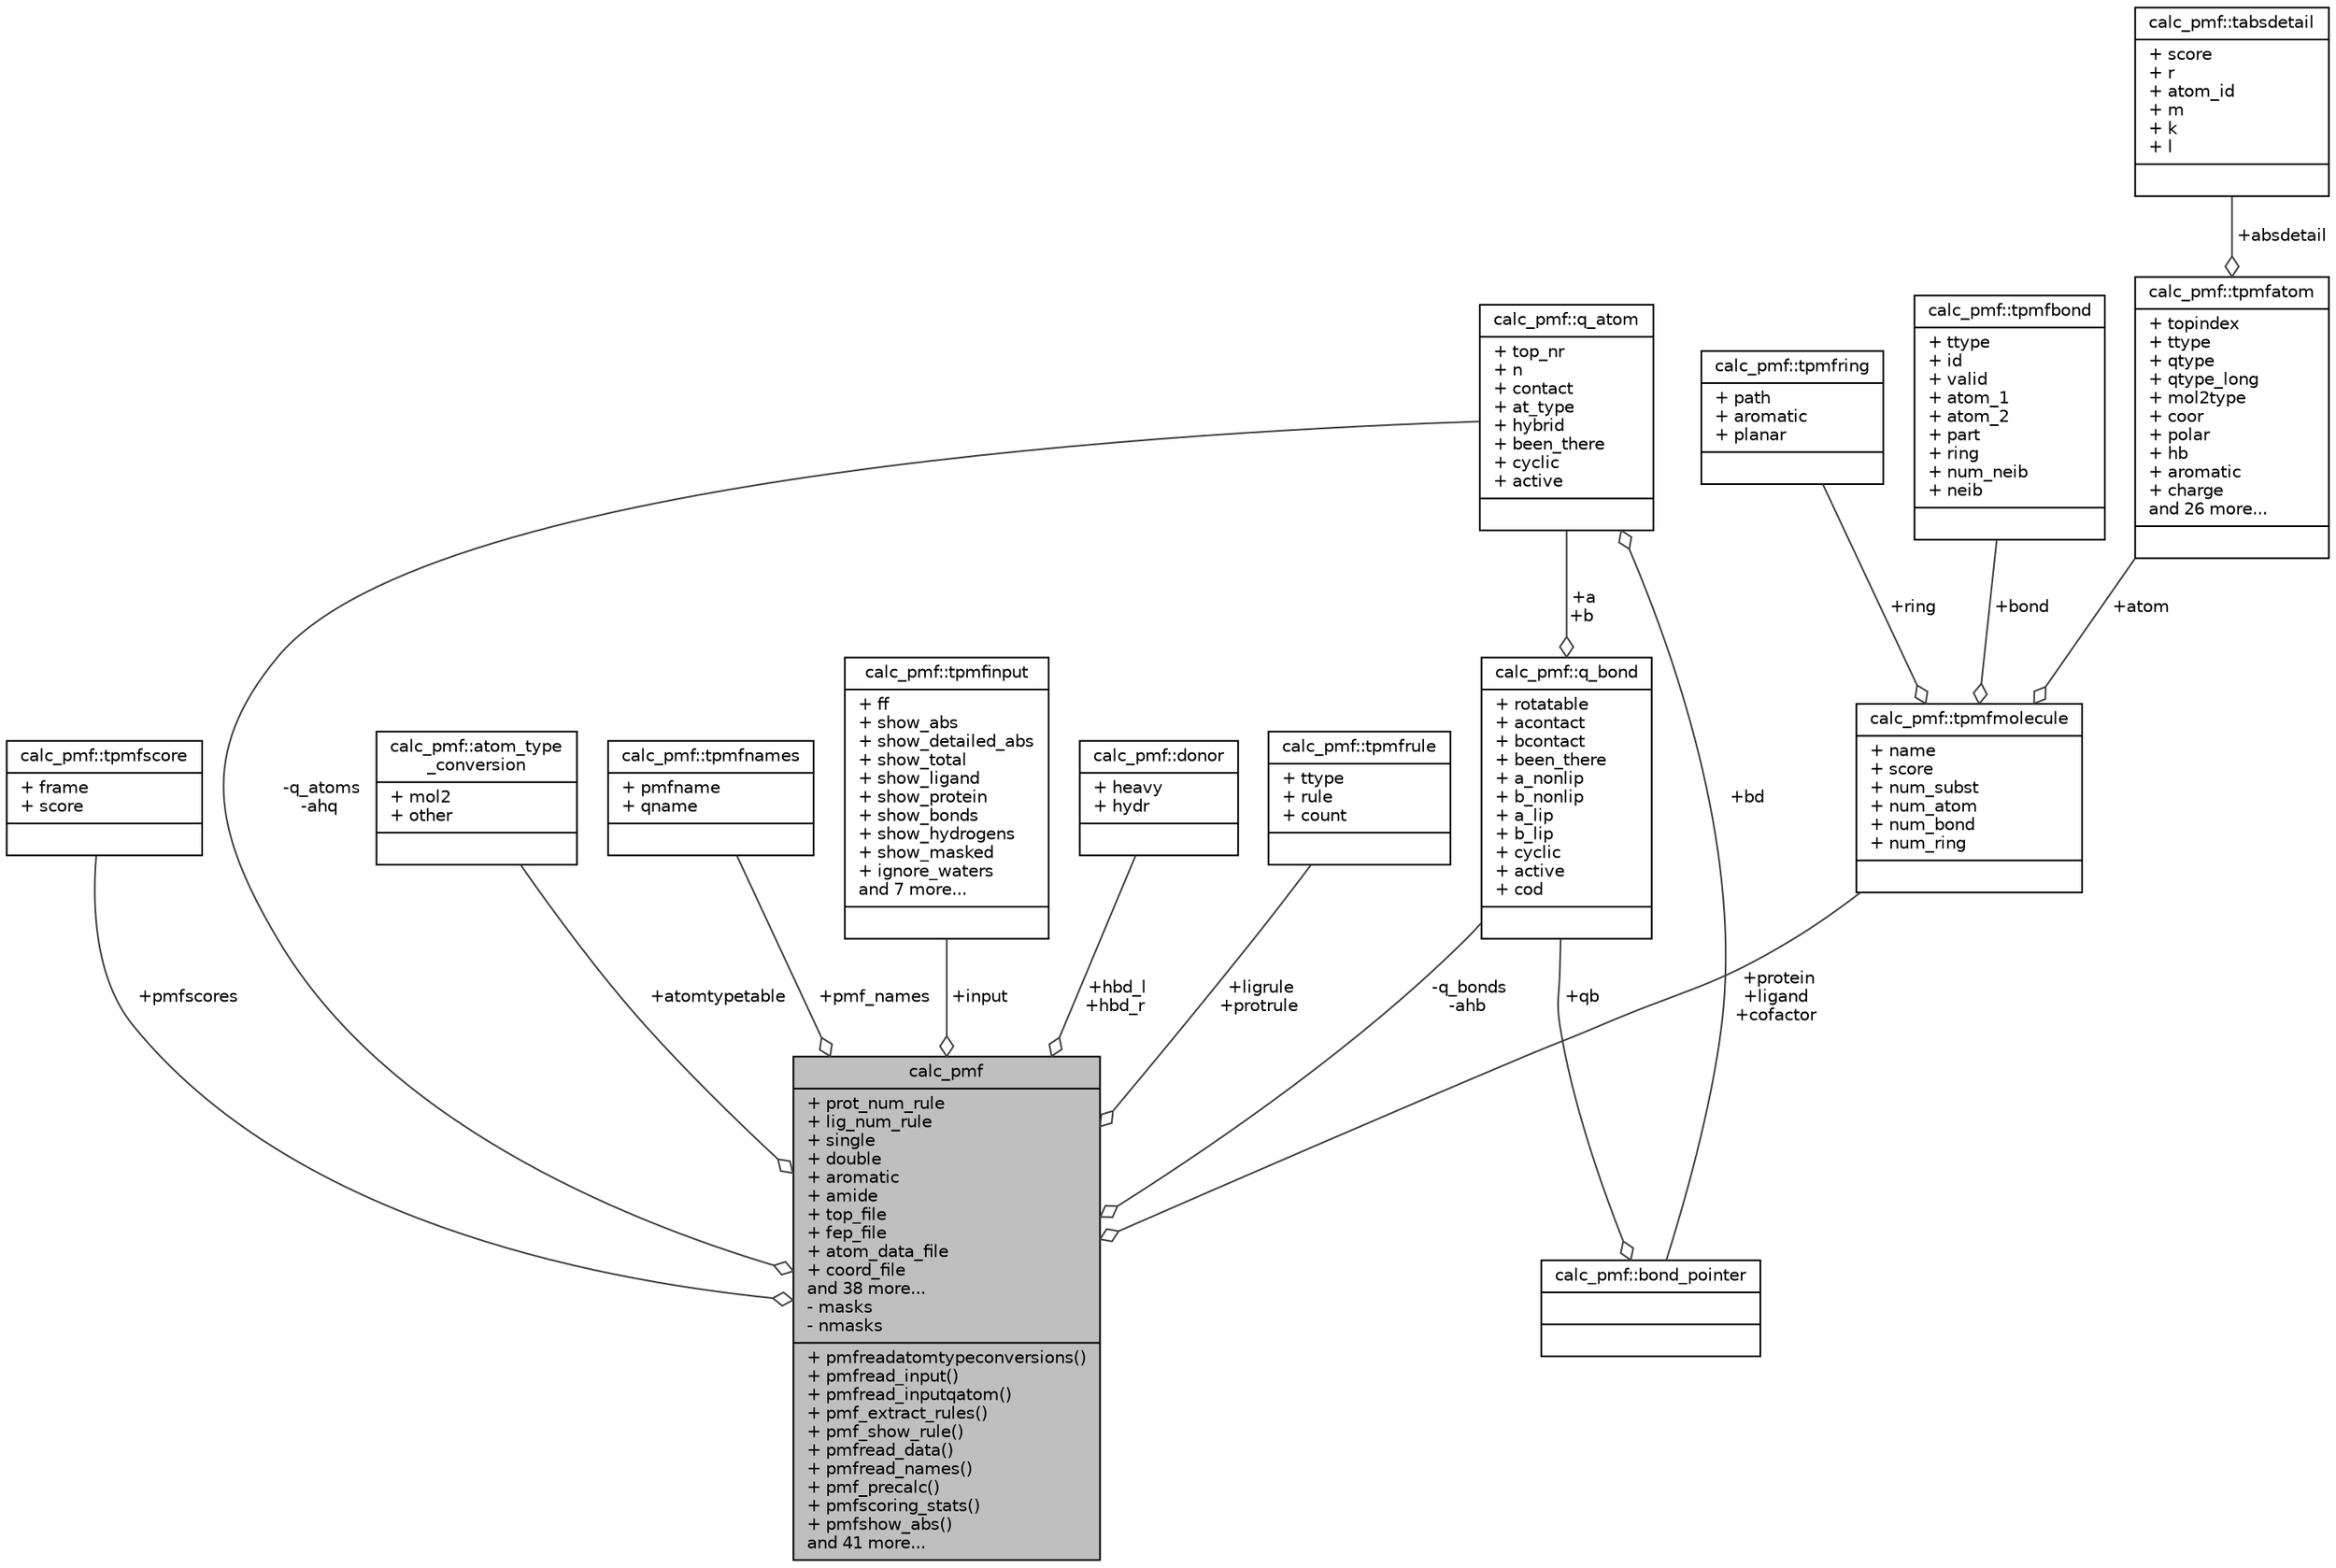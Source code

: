 digraph "calc_pmf"
{
  edge [fontname="Helvetica",fontsize="10",labelfontname="Helvetica",labelfontsize="10"];
  node [fontname="Helvetica",fontsize="10",shape=record];
  Node1 [label="{calc_pmf\n|+ prot_num_rule\l+ lig_num_rule\l+ single\l+ double\l+ aromatic\l+ amide\l+ top_file\l+ fep_file\l+ atom_data_file\l+ coord_file\land 38 more...\l- masks\l- nmasks\l|+ pmfreadatomtypeconversions()\l+ pmfread_input()\l+ pmfread_inputqatom()\l+ pmf_extract_rules()\l+ pmf_show_rule()\l+ pmfread_data()\l+ pmfread_names()\l+ pmf_precalc()\l+ pmfscoring_stats()\l+ pmfshow_abs()\land 41 more...\l}",height=0.2,width=0.4,color="black", fillcolor="grey75", style="filled" fontcolor="black"];
  Node2 -> Node1 [color="grey25",fontsize="10",style="solid",label=" +pmfscores" ,arrowhead="odiamond",fontname="Helvetica"];
  Node2 [label="{calc_pmf::tpmfscore\n|+ frame\l+ score\l|}",height=0.2,width=0.4,color="black", fillcolor="white", style="filled",URL="$structcalc__pmf_1_1tpmfscore.html"];
  Node3 -> Node1 [color="grey25",fontsize="10",style="solid",label=" +protein\n+ligand\n+cofactor" ,arrowhead="odiamond",fontname="Helvetica"];
  Node3 [label="{calc_pmf::tpmfmolecule\n|+ name\l+ score\l+ num_subst\l+ num_atom\l+ num_bond\l+ num_ring\l|}",height=0.2,width=0.4,color="black", fillcolor="white", style="filled",URL="$structcalc__pmf_1_1tpmfmolecule.html"];
  Node4 -> Node3 [color="grey25",fontsize="10",style="solid",label=" +ring" ,arrowhead="odiamond",fontname="Helvetica"];
  Node4 [label="{calc_pmf::tpmfring\n|+ path\l+ aromatic\l+ planar\l|}",height=0.2,width=0.4,color="black", fillcolor="white", style="filled",URL="$structcalc__pmf_1_1tpmfring.html"];
  Node5 -> Node3 [color="grey25",fontsize="10",style="solid",label=" +bond" ,arrowhead="odiamond",fontname="Helvetica"];
  Node5 [label="{calc_pmf::tpmfbond\n|+ ttype\l+ id\l+ valid\l+ atom_1\l+ atom_2\l+ part\l+ ring\l+ num_neib\l+ neib\l|}",height=0.2,width=0.4,color="black", fillcolor="white", style="filled",URL="$structcalc__pmf_1_1tpmfbond.html"];
  Node6 -> Node3 [color="grey25",fontsize="10",style="solid",label=" +atom" ,arrowhead="odiamond",fontname="Helvetica"];
  Node6 [label="{calc_pmf::tpmfatom\n|+ topindex\l+ ttype\l+ qtype\l+ qtype_long\l+ mol2type\l+ coor\l+ polar\l+ hb\l+ aromatic\l+ charge\land 26 more...\l|}",height=0.2,width=0.4,color="black", fillcolor="white", style="filled",URL="$structcalc__pmf_1_1tpmfatom.html"];
  Node7 -> Node6 [color="grey25",fontsize="10",style="solid",label=" +absdetail" ,arrowhead="odiamond",fontname="Helvetica"];
  Node7 [label="{calc_pmf::tabsdetail\n|+ score\l+ r\l+ atom_id\l+ m\l+ k\l+ l\l|}",height=0.2,width=0.4,color="black", fillcolor="white", style="filled",URL="$structcalc__pmf_1_1tabsdetail.html"];
  Node8 -> Node1 [color="grey25",fontsize="10",style="solid",label=" +input" ,arrowhead="odiamond",fontname="Helvetica"];
  Node8 [label="{calc_pmf::tpmfinput\n|+ ff\l+ show_abs\l+ show_detailed_abs\l+ show_total\l+ show_ligand\l+ show_protein\l+ show_bonds\l+ show_hydrogens\l+ show_masked\l+ ignore_waters\land 7 more...\l|}",height=0.2,width=0.4,color="black", fillcolor="white", style="filled",URL="$structcalc__pmf_1_1tpmfinput.html"];
  Node9 -> Node1 [color="grey25",fontsize="10",style="solid",label=" -q_atoms\n-ahq" ,arrowhead="odiamond",fontname="Helvetica"];
  Node9 [label="{calc_pmf::q_atom\n|+ top_nr\l+ n\l+ contact\l+ at_type\l+ hybrid\l+ been_there\l+ cyclic\l+ active\l|}",height=0.2,width=0.4,color="black", fillcolor="white", style="filled",URL="$structcalc__pmf_1_1q__atom.html"];
  Node10 -> Node9 [color="grey25",fontsize="10",style="solid",label=" +bd" ,arrowhead="odiamond",fontname="Helvetica"];
  Node10 [label="{calc_pmf::bond_pointer\n||}",height=0.2,width=0.4,color="black", fillcolor="white", style="filled",URL="$structcalc__pmf_1_1bond__pointer.html"];
  Node11 -> Node10 [color="grey25",fontsize="10",style="solid",label=" +qb" ,arrowhead="odiamond",fontname="Helvetica"];
  Node11 [label="{calc_pmf::q_bond\n|+ rotatable\l+ acontact\l+ bcontact\l+ been_there\l+ a_nonlip\l+ b_nonlip\l+ a_lip\l+ b_lip\l+ cyclic\l+ active\l+ cod\l|}",height=0.2,width=0.4,color="black", fillcolor="white", style="filled",URL="$structcalc__pmf_1_1q__bond.html"];
  Node9 -> Node11 [color="grey25",fontsize="10",style="solid",label=" +a\n+b" ,arrowhead="odiamond",fontname="Helvetica"];
  Node12 -> Node1 [color="grey25",fontsize="10",style="solid",label=" +atomtypetable" ,arrowhead="odiamond",fontname="Helvetica"];
  Node12 [label="{calc_pmf::atom_type\l_conversion\n|+ mol2\l+ other\l|}",height=0.2,width=0.4,color="black", fillcolor="white", style="filled",URL="$structcalc__pmf_1_1atom__type__conversion.html"];
  Node13 -> Node1 [color="grey25",fontsize="10",style="solid",label=" +pmf_names" ,arrowhead="odiamond",fontname="Helvetica"];
  Node13 [label="{calc_pmf::tpmfnames\n|+ pmfname\l+ qname\l|}",height=0.2,width=0.4,color="black", fillcolor="white", style="filled",URL="$structcalc__pmf_1_1tpmfnames.html"];
  Node14 -> Node1 [color="grey25",fontsize="10",style="solid",label=" +hbd_l\n+hbd_r" ,arrowhead="odiamond",fontname="Helvetica"];
  Node14 [label="{calc_pmf::donor\n|+ heavy\l+ hydr\l|}",height=0.2,width=0.4,color="black", fillcolor="white", style="filled",URL="$structcalc__pmf_1_1donor.html"];
  Node11 -> Node1 [color="grey25",fontsize="10",style="solid",label=" -q_bonds\n-ahb" ,arrowhead="odiamond",fontname="Helvetica"];
  Node15 -> Node1 [color="grey25",fontsize="10",style="solid",label=" +ligrule\n+protrule" ,arrowhead="odiamond",fontname="Helvetica"];
  Node15 [label="{calc_pmf::tpmfrule\n|+ ttype\l+ rule\l+ count\l|}",height=0.2,width=0.4,color="black", fillcolor="white", style="filled",URL="$structcalc__pmf_1_1tpmfrule.html"];
}
